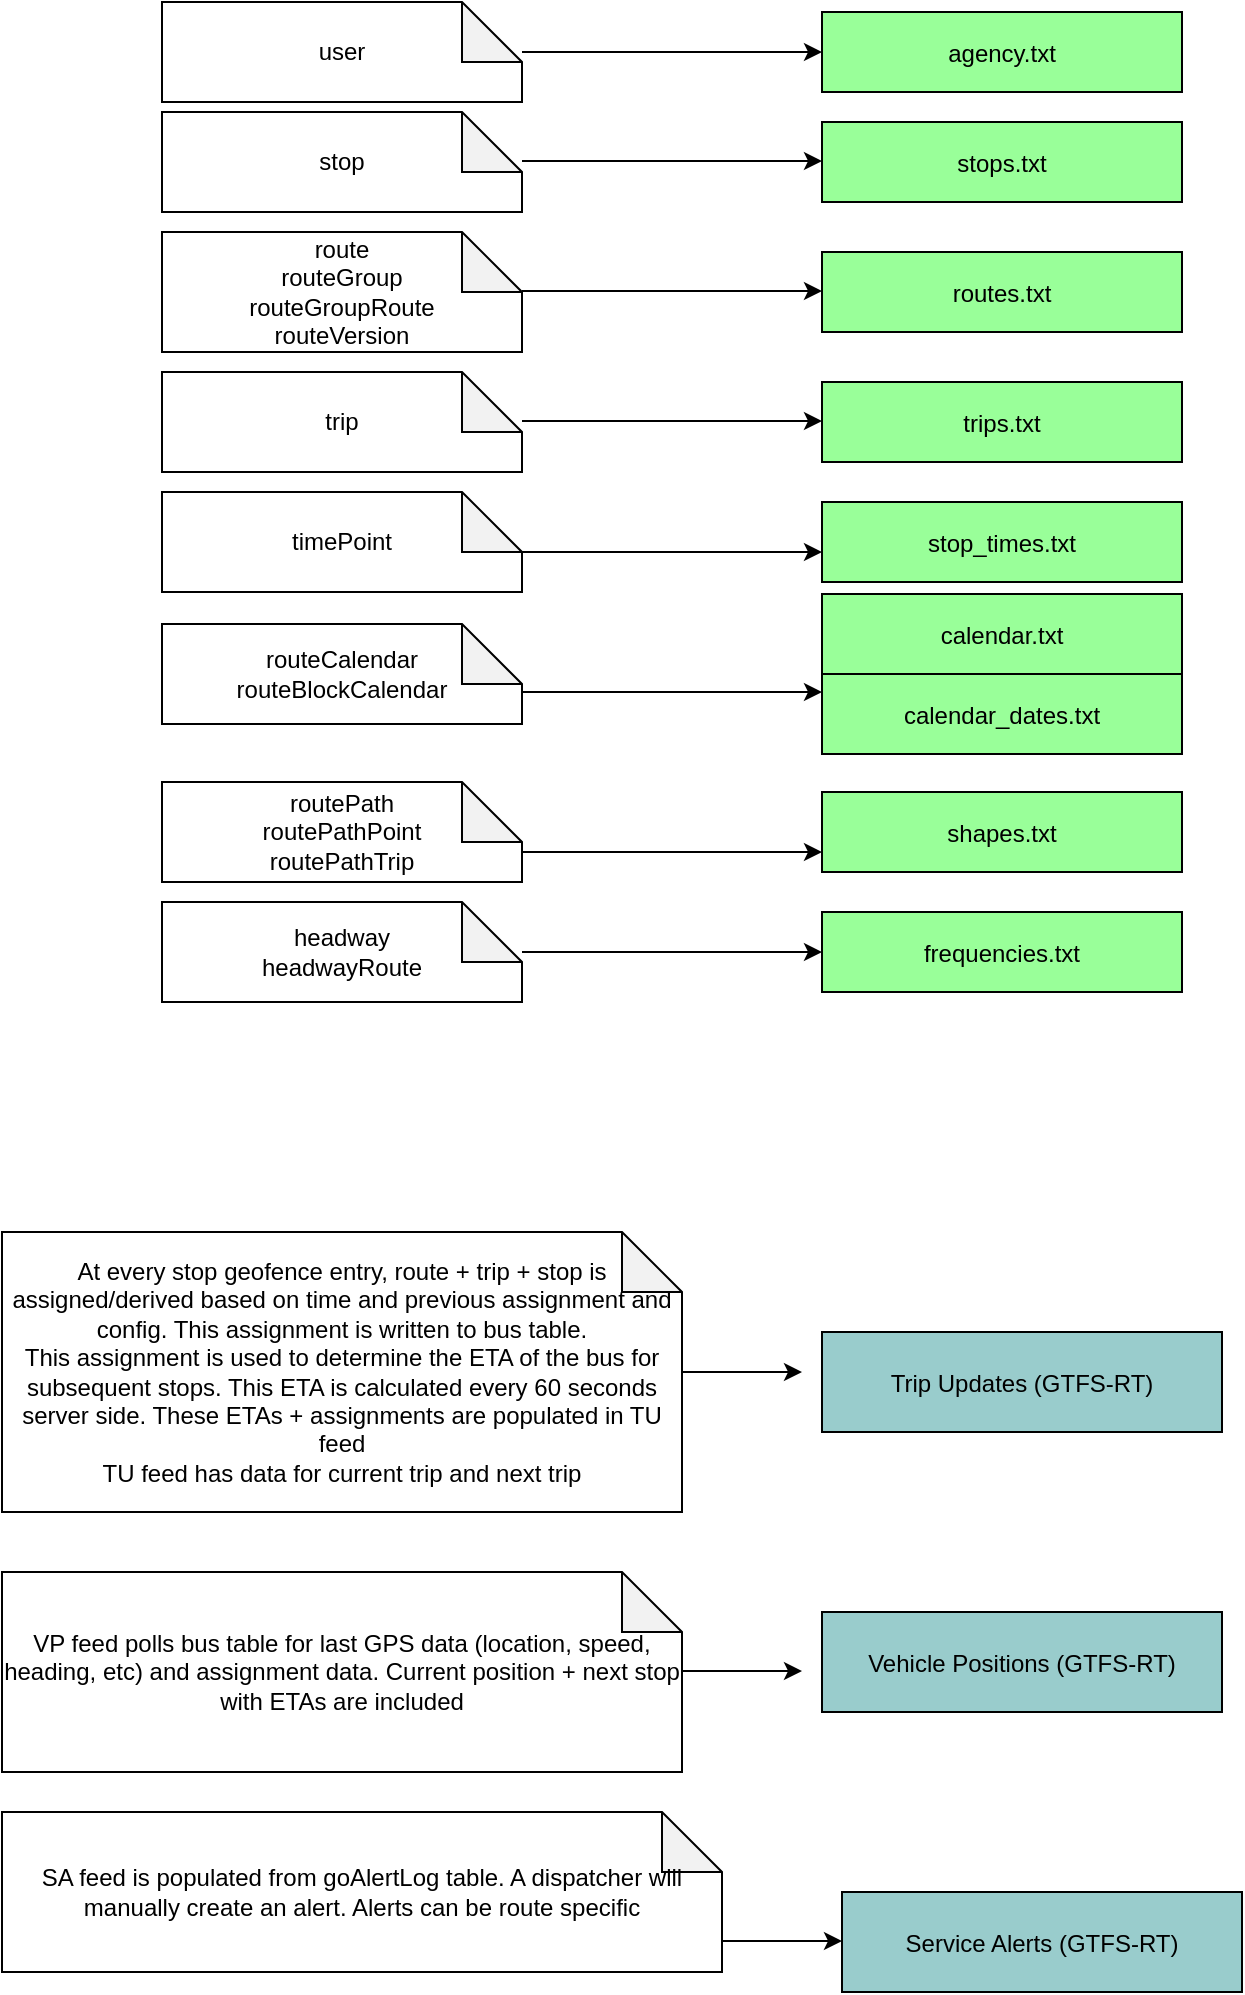 <mxfile version="26.0.10">
  <diagram id="GTFS_Generation_Model" name="Page-1">
    <mxGraphModel dx="830" dy="1157" grid="1" gridSize="10" guides="1" tooltips="1" connect="1" arrows="1" fold="1" page="1" pageScale="1" pageWidth="1200" pageHeight="1600" math="0" shadow="0">
      <root>
        <mxCell id="0" />
        <mxCell id="1" parent="0" />
        <mxCell id="6" value="agency.txt" style="shape=rectangle;fillColor=#99FF99;" parent="1" vertex="1">
          <mxGeometry x="600" y="50" width="180" height="40" as="geometry" />
        </mxCell>
        <mxCell id="7" value="stops.txt" style="shape=rectangle;fillColor=#99FF99;" parent="1" vertex="1">
          <mxGeometry x="600" y="105" width="180" height="40" as="geometry" />
        </mxCell>
        <mxCell id="8" value="routes.txt" style="shape=rectangle;fillColor=#99FF99;" parent="1" vertex="1">
          <mxGeometry x="600" y="170" width="180" height="40" as="geometry" />
        </mxCell>
        <mxCell id="9" value="trips.txt" style="shape=rectangle;fillColor=#99FF99;" parent="1" vertex="1">
          <mxGeometry x="600" y="235" width="180" height="40" as="geometry" />
        </mxCell>
        <mxCell id="10" value="stop_times.txt" style="shape=rectangle;fillColor=#99FF99;" parent="1" vertex="1">
          <mxGeometry x="600" y="295" width="180" height="40" as="geometry" />
        </mxCell>
        <mxCell id="11" value="calendar.txt" style="shape=rectangle;fillColor=#99FF99;" parent="1" vertex="1">
          <mxGeometry x="600" y="341" width="180" height="40" as="geometry" />
        </mxCell>
        <mxCell id="12" value="calendar_dates.txt" style="shape=rectangle;fillColor=#99FF99;" parent="1" vertex="1">
          <mxGeometry x="600" y="381" width="180" height="40" as="geometry" />
        </mxCell>
        <mxCell id="15" value="shapes.txt" style="shape=rectangle;fillColor=#99FF99;" parent="1" vertex="1">
          <mxGeometry x="600" y="440" width="180" height="40" as="geometry" />
        </mxCell>
        <mxCell id="16" value="frequencies.txt" style="shape=rectangle;fillColor=#99FF99;" parent="1" vertex="1">
          <mxGeometry x="600" y="500" width="180" height="40" as="geometry" />
        </mxCell>
        <mxCell id="17" value="Trip Updates (GTFS-RT)" style="shape=rectangle;fillColor=#99CCCC;" parent="1" vertex="1">
          <mxGeometry x="600" y="710" width="200" height="50" as="geometry" />
        </mxCell>
        <mxCell id="18" value="Vehicle Positions (GTFS-RT)" style="shape=rectangle;fillColor=#99CCCC;" parent="1" vertex="1">
          <mxGeometry x="600" y="850" width="200" height="50" as="geometry" />
        </mxCell>
        <mxCell id="19" value="Service Alerts (GTFS-RT)" style="shape=rectangle;fillColor=#99CCCC;" parent="1" vertex="1">
          <mxGeometry x="610" y="990" width="200" height="50" as="geometry" />
        </mxCell>
        <mxCell id="wB80EGOq6Rvjqq9OamPr-28" style="edgeStyle=orthogonalEdgeStyle;rounded=0;orthogonalLoop=1;jettySize=auto;html=1;" edge="1" parent="1" source="wB80EGOq6Rvjqq9OamPr-27" target="6">
          <mxGeometry relative="1" as="geometry" />
        </mxCell>
        <mxCell id="wB80EGOq6Rvjqq9OamPr-27" value="user" style="shape=note;whiteSpace=wrap;html=1;backgroundOutline=1;darkOpacity=0.05;" vertex="1" parent="1">
          <mxGeometry x="270" y="45" width="180" height="50" as="geometry" />
        </mxCell>
        <mxCell id="wB80EGOq6Rvjqq9OamPr-41" style="edgeStyle=orthogonalEdgeStyle;rounded=0;orthogonalLoop=1;jettySize=auto;html=1;entryX=0;entryY=0.5;entryDx=0;entryDy=0;" edge="1" parent="1">
          <mxGeometry relative="1" as="geometry">
            <mxPoint x="450" y="124.5" as="sourcePoint" />
            <mxPoint x="600" y="124.5" as="targetPoint" />
          </mxGeometry>
        </mxCell>
        <mxCell id="wB80EGOq6Rvjqq9OamPr-29" value="stop" style="shape=note;whiteSpace=wrap;html=1;backgroundOutline=1;darkOpacity=0.05;" vertex="1" parent="1">
          <mxGeometry x="270" y="100" width="180" height="50" as="geometry" />
        </mxCell>
        <mxCell id="wB80EGOq6Rvjqq9OamPr-30" value="route&lt;div&gt;routeGroup&lt;/div&gt;&lt;div&gt;routeGroupRoute&lt;/div&gt;&lt;div&gt;routeVersion&lt;/div&gt;" style="shape=note;whiteSpace=wrap;html=1;backgroundOutline=1;darkOpacity=0.05;" vertex="1" parent="1">
          <mxGeometry x="270" y="160" width="180" height="60" as="geometry" />
        </mxCell>
        <mxCell id="wB80EGOq6Rvjqq9OamPr-31" value="&lt;div&gt;trip&lt;/div&gt;" style="shape=note;whiteSpace=wrap;html=1;backgroundOutline=1;darkOpacity=0.05;shadow=0;" vertex="1" parent="1">
          <mxGeometry x="270" y="230" width="180" height="50" as="geometry" />
        </mxCell>
        <mxCell id="wB80EGOq6Rvjqq9OamPr-32" value="&lt;div&gt;timePoint&lt;/div&gt;" style="shape=note;whiteSpace=wrap;html=1;backgroundOutline=1;darkOpacity=0.05;shadow=0;" vertex="1" parent="1">
          <mxGeometry x="270" y="290" width="180" height="50" as="geometry" />
        </mxCell>
        <mxCell id="wB80EGOq6Rvjqq9OamPr-33" value="&lt;div&gt;routeCalendar&lt;/div&gt;&lt;div&gt;routeBlockCalendar&lt;/div&gt;" style="shape=note;whiteSpace=wrap;html=1;backgroundOutline=1;darkOpacity=0.05;shadow=0;" vertex="1" parent="1">
          <mxGeometry x="270" y="356" width="180" height="50" as="geometry" />
        </mxCell>
        <mxCell id="wB80EGOq6Rvjqq9OamPr-34" value="&lt;div&gt;routePath&lt;/div&gt;&lt;div&gt;routePathPoint&lt;/div&gt;&lt;div&gt;routePathTrip&lt;/div&gt;" style="shape=note;whiteSpace=wrap;html=1;backgroundOutline=1;darkOpacity=0.05;shadow=0;" vertex="1" parent="1">
          <mxGeometry x="270" y="435" width="180" height="50" as="geometry" />
        </mxCell>
        <mxCell id="wB80EGOq6Rvjqq9OamPr-36" value="&lt;div&gt;headway&lt;div&gt;headwayRoute&lt;/div&gt;&lt;/div&gt;" style="shape=note;whiteSpace=wrap;html=1;backgroundOutline=1;darkOpacity=0.05;shadow=0;" vertex="1" parent="1">
          <mxGeometry x="270" y="495" width="180" height="50" as="geometry" />
        </mxCell>
        <mxCell id="wB80EGOq6Rvjqq9OamPr-37" value="&lt;br&gt;&lt;div&gt;At every stop geofence entry, route + trip + stop is assigned/derived based on time and previous assignment and config. This assignment is written to bus table.&lt;/div&gt;&lt;div&gt;This assignment is used to determine the ETA of the bus for subsequent stops. This ETA is calculated every 60 seconds server side. These ETAs + assignments are populated in TU feed&lt;/div&gt;&lt;div&gt;TU feed has data for current trip and next trip&lt;/div&gt;&lt;div&gt;&lt;br&gt;&lt;/div&gt;" style="shape=note;whiteSpace=wrap;html=1;backgroundOutline=1;darkOpacity=0.05;shadow=0;" vertex="1" parent="1">
          <mxGeometry x="190" y="660" width="340" height="140" as="geometry" />
        </mxCell>
        <mxCell id="wB80EGOq6Rvjqq9OamPr-38" value="VP feed polls bus table for last GPS data (location, speed, heading, etc) and assignment data. Current position + next stop with ETAs are included" style="shape=note;whiteSpace=wrap;html=1;backgroundOutline=1;darkOpacity=0.05;shadow=0;" vertex="1" parent="1">
          <mxGeometry x="190" y="830" width="340" height="100" as="geometry" />
        </mxCell>
        <mxCell id="wB80EGOq6Rvjqq9OamPr-39" value="SA feed is populated from goAlertLog table. A dispatcher will manually create an alert. Alerts can be route specific" style="shape=note;whiteSpace=wrap;html=1;backgroundOutline=1;darkOpacity=0.05;shadow=0;" vertex="1" parent="1">
          <mxGeometry x="190" y="950" width="360" height="80" as="geometry" />
        </mxCell>
        <mxCell id="wB80EGOq6Rvjqq9OamPr-42" style="edgeStyle=orthogonalEdgeStyle;rounded=0;orthogonalLoop=1;jettySize=auto;html=1;entryX=0;entryY=0.5;entryDx=0;entryDy=0;" edge="1" parent="1">
          <mxGeometry relative="1" as="geometry">
            <mxPoint x="450" y="189.5" as="sourcePoint" />
            <mxPoint x="600" y="189.5" as="targetPoint" />
          </mxGeometry>
        </mxCell>
        <mxCell id="wB80EGOq6Rvjqq9OamPr-44" style="edgeStyle=orthogonalEdgeStyle;rounded=0;orthogonalLoop=1;jettySize=auto;html=1;entryX=0;entryY=0.5;entryDx=0;entryDy=0;" edge="1" parent="1">
          <mxGeometry relative="1" as="geometry">
            <mxPoint x="450" y="254.5" as="sourcePoint" />
            <mxPoint x="600" y="254.5" as="targetPoint" />
          </mxGeometry>
        </mxCell>
        <mxCell id="wB80EGOq6Rvjqq9OamPr-45" style="edgeStyle=orthogonalEdgeStyle;rounded=0;orthogonalLoop=1;jettySize=auto;html=1;entryX=0;entryY=0.5;entryDx=0;entryDy=0;" edge="1" parent="1">
          <mxGeometry relative="1" as="geometry">
            <mxPoint x="450" y="320" as="sourcePoint" />
            <mxPoint x="600" y="320" as="targetPoint" />
          </mxGeometry>
        </mxCell>
        <mxCell id="wB80EGOq6Rvjqq9OamPr-46" style="edgeStyle=orthogonalEdgeStyle;rounded=0;orthogonalLoop=1;jettySize=auto;html=1;entryX=0;entryY=0.5;entryDx=0;entryDy=0;" edge="1" parent="1">
          <mxGeometry relative="1" as="geometry">
            <mxPoint x="450" y="390" as="sourcePoint" />
            <mxPoint x="600" y="390" as="targetPoint" />
          </mxGeometry>
        </mxCell>
        <mxCell id="wB80EGOq6Rvjqq9OamPr-47" style="edgeStyle=orthogonalEdgeStyle;rounded=0;orthogonalLoop=1;jettySize=auto;html=1;entryX=0;entryY=0.5;entryDx=0;entryDy=0;" edge="1" parent="1">
          <mxGeometry relative="1" as="geometry">
            <mxPoint x="450" y="470" as="sourcePoint" />
            <mxPoint x="600" y="470" as="targetPoint" />
          </mxGeometry>
        </mxCell>
        <mxCell id="wB80EGOq6Rvjqq9OamPr-48" style="edgeStyle=orthogonalEdgeStyle;rounded=0;orthogonalLoop=1;jettySize=auto;html=1;entryX=0;entryY=0.5;entryDx=0;entryDy=0;" edge="1" parent="1">
          <mxGeometry relative="1" as="geometry">
            <mxPoint x="450" y="520" as="sourcePoint" />
            <mxPoint x="600" y="520" as="targetPoint" />
          </mxGeometry>
        </mxCell>
        <mxCell id="wB80EGOq6Rvjqq9OamPr-49" style="edgeStyle=orthogonalEdgeStyle;rounded=0;orthogonalLoop=1;jettySize=auto;html=1;" edge="1" parent="1" source="wB80EGOq6Rvjqq9OamPr-37">
          <mxGeometry relative="1" as="geometry">
            <mxPoint x="590" y="730" as="targetPoint" />
          </mxGeometry>
        </mxCell>
        <mxCell id="wB80EGOq6Rvjqq9OamPr-52" style="edgeStyle=orthogonalEdgeStyle;rounded=0;orthogonalLoop=1;jettySize=auto;html=1;" edge="1" parent="1">
          <mxGeometry relative="1" as="geometry">
            <mxPoint x="530" y="879.5" as="sourcePoint" />
            <mxPoint x="590" y="879.5" as="targetPoint" />
          </mxGeometry>
        </mxCell>
        <mxCell id="wB80EGOq6Rvjqq9OamPr-53" style="edgeStyle=orthogonalEdgeStyle;rounded=0;orthogonalLoop=1;jettySize=auto;html=1;" edge="1" parent="1">
          <mxGeometry relative="1" as="geometry">
            <mxPoint x="550" y="1014.5" as="sourcePoint" />
            <mxPoint x="610" y="1014.5" as="targetPoint" />
          </mxGeometry>
        </mxCell>
      </root>
    </mxGraphModel>
  </diagram>
</mxfile>

